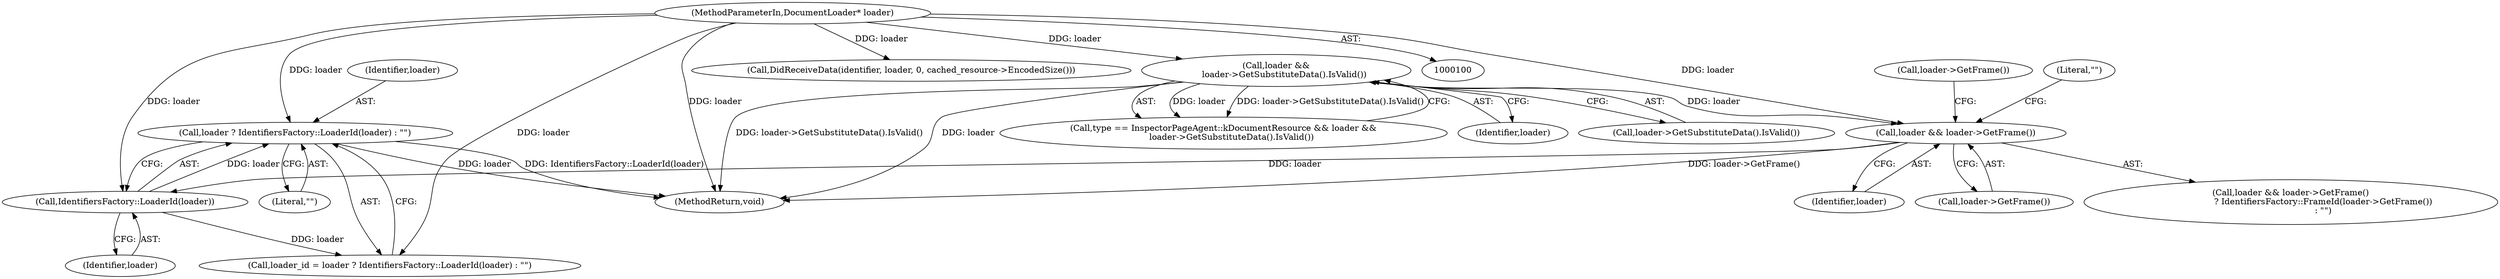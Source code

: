 digraph "0_Chrome_1c40f9042ae2d6ee7483d72998aabb5e73b2ff60_0@pointer" {
"1000196" [label="(Call,loader ? IdentifiersFactory::LoaderId(loader) : \"\")"];
"1000102" [label="(MethodParameterIn,DocumentLoader* loader)"];
"1000198" [label="(Call,IdentifiersFactory::LoaderId(loader))"];
"1000187" [label="(Call,loader && loader->GetFrame())"];
"1000174" [label="(Call,loader &&\n      loader->GetSubstituteData().IsValid())"];
"1000260" [label="(MethodReturn,void)"];
"1000187" [label="(Call,loader && loader->GetFrame())"];
"1000255" [label="(Call,DidReceiveData(identifier, loader, 0, cached_resource->EncodedSize()))"];
"1000188" [label="(Identifier,loader)"];
"1000174" [label="(Call,loader &&\n      loader->GetSubstituteData().IsValid())"];
"1000189" [label="(Call,loader->GetFrame())"];
"1000199" [label="(Identifier,loader)"];
"1000196" [label="(Call,loader ? IdentifiersFactory::LoaderId(loader) : \"\")"];
"1000198" [label="(Call,IdentifiersFactory::LoaderId(loader))"];
"1000170" [label="(Call,type == InspectorPageAgent::kDocumentResource && loader &&\n      loader->GetSubstituteData().IsValid())"];
"1000176" [label="(Call,loader->GetSubstituteData().IsValid())"];
"1000197" [label="(Identifier,loader)"];
"1000186" [label="(Call,loader && loader->GetFrame()\n                        ? IdentifiersFactory::FrameId(loader->GetFrame())\n                        : \"\")"];
"1000102" [label="(MethodParameterIn,DocumentLoader* loader)"];
"1000175" [label="(Identifier,loader)"];
"1000191" [label="(Call,loader->GetFrame())"];
"1000194" [label="(Call,loader_id = loader ? IdentifiersFactory::LoaderId(loader) : \"\")"];
"1000200" [label="(Literal,\"\")"];
"1000192" [label="(Literal,\"\")"];
"1000196" -> "1000194"  [label="AST: "];
"1000196" -> "1000198"  [label="CFG: "];
"1000196" -> "1000200"  [label="CFG: "];
"1000197" -> "1000196"  [label="AST: "];
"1000198" -> "1000196"  [label="AST: "];
"1000200" -> "1000196"  [label="AST: "];
"1000194" -> "1000196"  [label="CFG: "];
"1000196" -> "1000260"  [label="DDG: loader"];
"1000196" -> "1000260"  [label="DDG: IdentifiersFactory::LoaderId(loader)"];
"1000102" -> "1000196"  [label="DDG: loader"];
"1000198" -> "1000196"  [label="DDG: loader"];
"1000102" -> "1000100"  [label="AST: "];
"1000102" -> "1000260"  [label="DDG: loader"];
"1000102" -> "1000174"  [label="DDG: loader"];
"1000102" -> "1000187"  [label="DDG: loader"];
"1000102" -> "1000194"  [label="DDG: loader"];
"1000102" -> "1000198"  [label="DDG: loader"];
"1000102" -> "1000255"  [label="DDG: loader"];
"1000198" -> "1000199"  [label="CFG: "];
"1000199" -> "1000198"  [label="AST: "];
"1000198" -> "1000194"  [label="DDG: loader"];
"1000187" -> "1000198"  [label="DDG: loader"];
"1000187" -> "1000186"  [label="AST: "];
"1000187" -> "1000188"  [label="CFG: "];
"1000187" -> "1000189"  [label="CFG: "];
"1000188" -> "1000187"  [label="AST: "];
"1000189" -> "1000187"  [label="AST: "];
"1000191" -> "1000187"  [label="CFG: "];
"1000192" -> "1000187"  [label="CFG: "];
"1000187" -> "1000260"  [label="DDG: loader->GetFrame()"];
"1000174" -> "1000187"  [label="DDG: loader"];
"1000174" -> "1000170"  [label="AST: "];
"1000174" -> "1000175"  [label="CFG: "];
"1000174" -> "1000176"  [label="CFG: "];
"1000175" -> "1000174"  [label="AST: "];
"1000176" -> "1000174"  [label="AST: "];
"1000170" -> "1000174"  [label="CFG: "];
"1000174" -> "1000260"  [label="DDG: loader->GetSubstituteData().IsValid()"];
"1000174" -> "1000260"  [label="DDG: loader"];
"1000174" -> "1000170"  [label="DDG: loader"];
"1000174" -> "1000170"  [label="DDG: loader->GetSubstituteData().IsValid()"];
}
